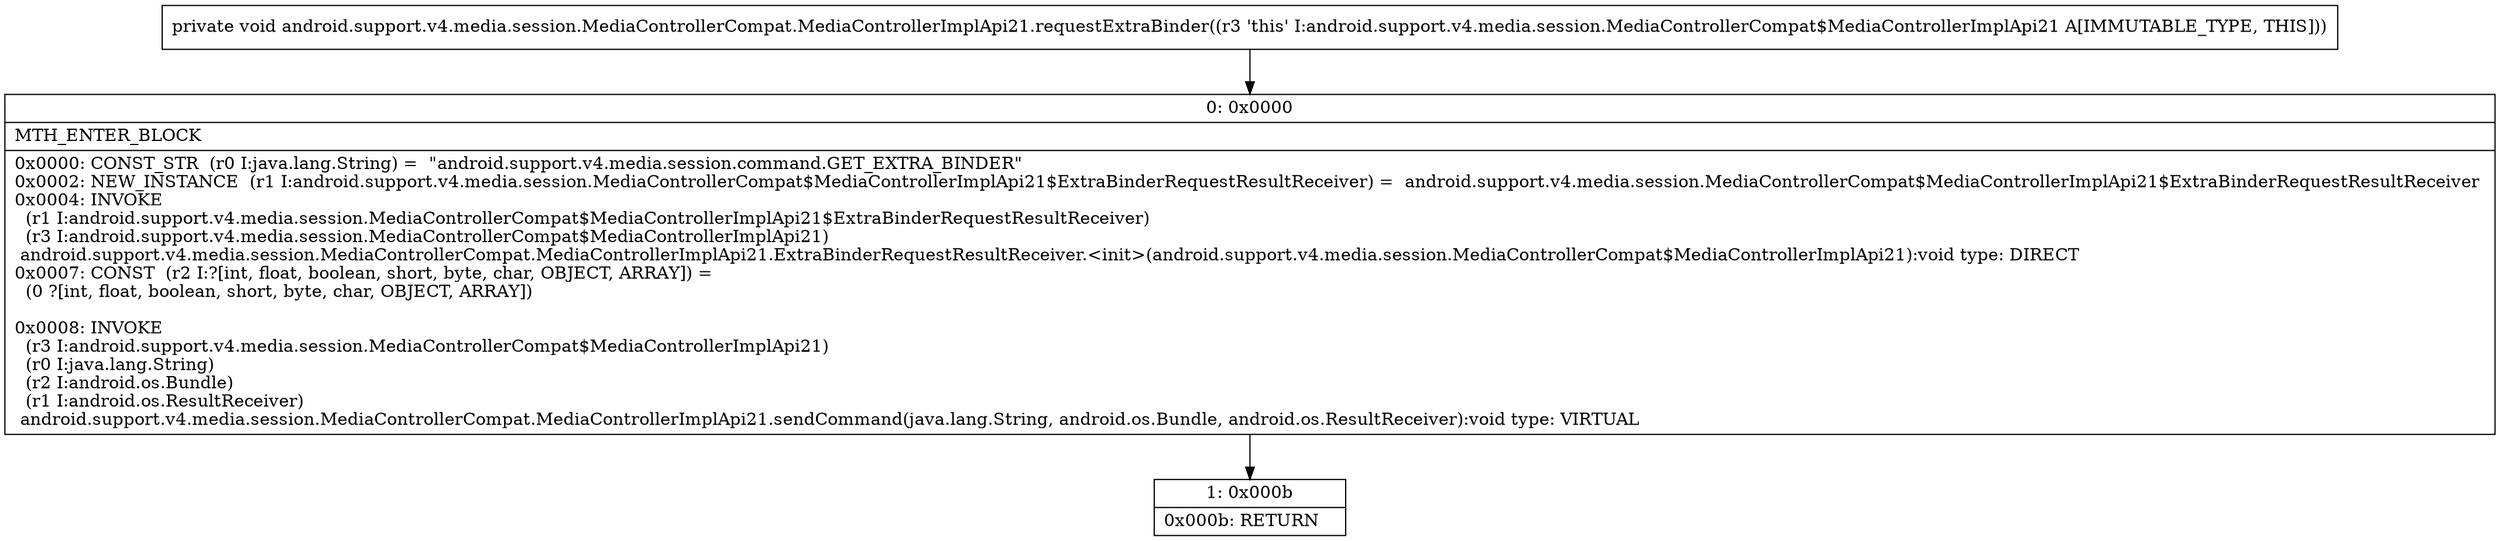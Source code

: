 digraph "CFG forandroid.support.v4.media.session.MediaControllerCompat.MediaControllerImplApi21.requestExtraBinder()V" {
Node_0 [shape=record,label="{0\:\ 0x0000|MTH_ENTER_BLOCK\l|0x0000: CONST_STR  (r0 I:java.lang.String) =  \"android.support.v4.media.session.command.GET_EXTRA_BINDER\" \l0x0002: NEW_INSTANCE  (r1 I:android.support.v4.media.session.MediaControllerCompat$MediaControllerImplApi21$ExtraBinderRequestResultReceiver) =  android.support.v4.media.session.MediaControllerCompat$MediaControllerImplApi21$ExtraBinderRequestResultReceiver \l0x0004: INVOKE  \l  (r1 I:android.support.v4.media.session.MediaControllerCompat$MediaControllerImplApi21$ExtraBinderRequestResultReceiver)\l  (r3 I:android.support.v4.media.session.MediaControllerCompat$MediaControllerImplApi21)\l android.support.v4.media.session.MediaControllerCompat.MediaControllerImplApi21.ExtraBinderRequestResultReceiver.\<init\>(android.support.v4.media.session.MediaControllerCompat$MediaControllerImplApi21):void type: DIRECT \l0x0007: CONST  (r2 I:?[int, float, boolean, short, byte, char, OBJECT, ARRAY]) = \l  (0 ?[int, float, boolean, short, byte, char, OBJECT, ARRAY])\l \l0x0008: INVOKE  \l  (r3 I:android.support.v4.media.session.MediaControllerCompat$MediaControllerImplApi21)\l  (r0 I:java.lang.String)\l  (r2 I:android.os.Bundle)\l  (r1 I:android.os.ResultReceiver)\l android.support.v4.media.session.MediaControllerCompat.MediaControllerImplApi21.sendCommand(java.lang.String, android.os.Bundle, android.os.ResultReceiver):void type: VIRTUAL \l}"];
Node_1 [shape=record,label="{1\:\ 0x000b|0x000b: RETURN   \l}"];
MethodNode[shape=record,label="{private void android.support.v4.media.session.MediaControllerCompat.MediaControllerImplApi21.requestExtraBinder((r3 'this' I:android.support.v4.media.session.MediaControllerCompat$MediaControllerImplApi21 A[IMMUTABLE_TYPE, THIS])) }"];
MethodNode -> Node_0;
Node_0 -> Node_1;
}

